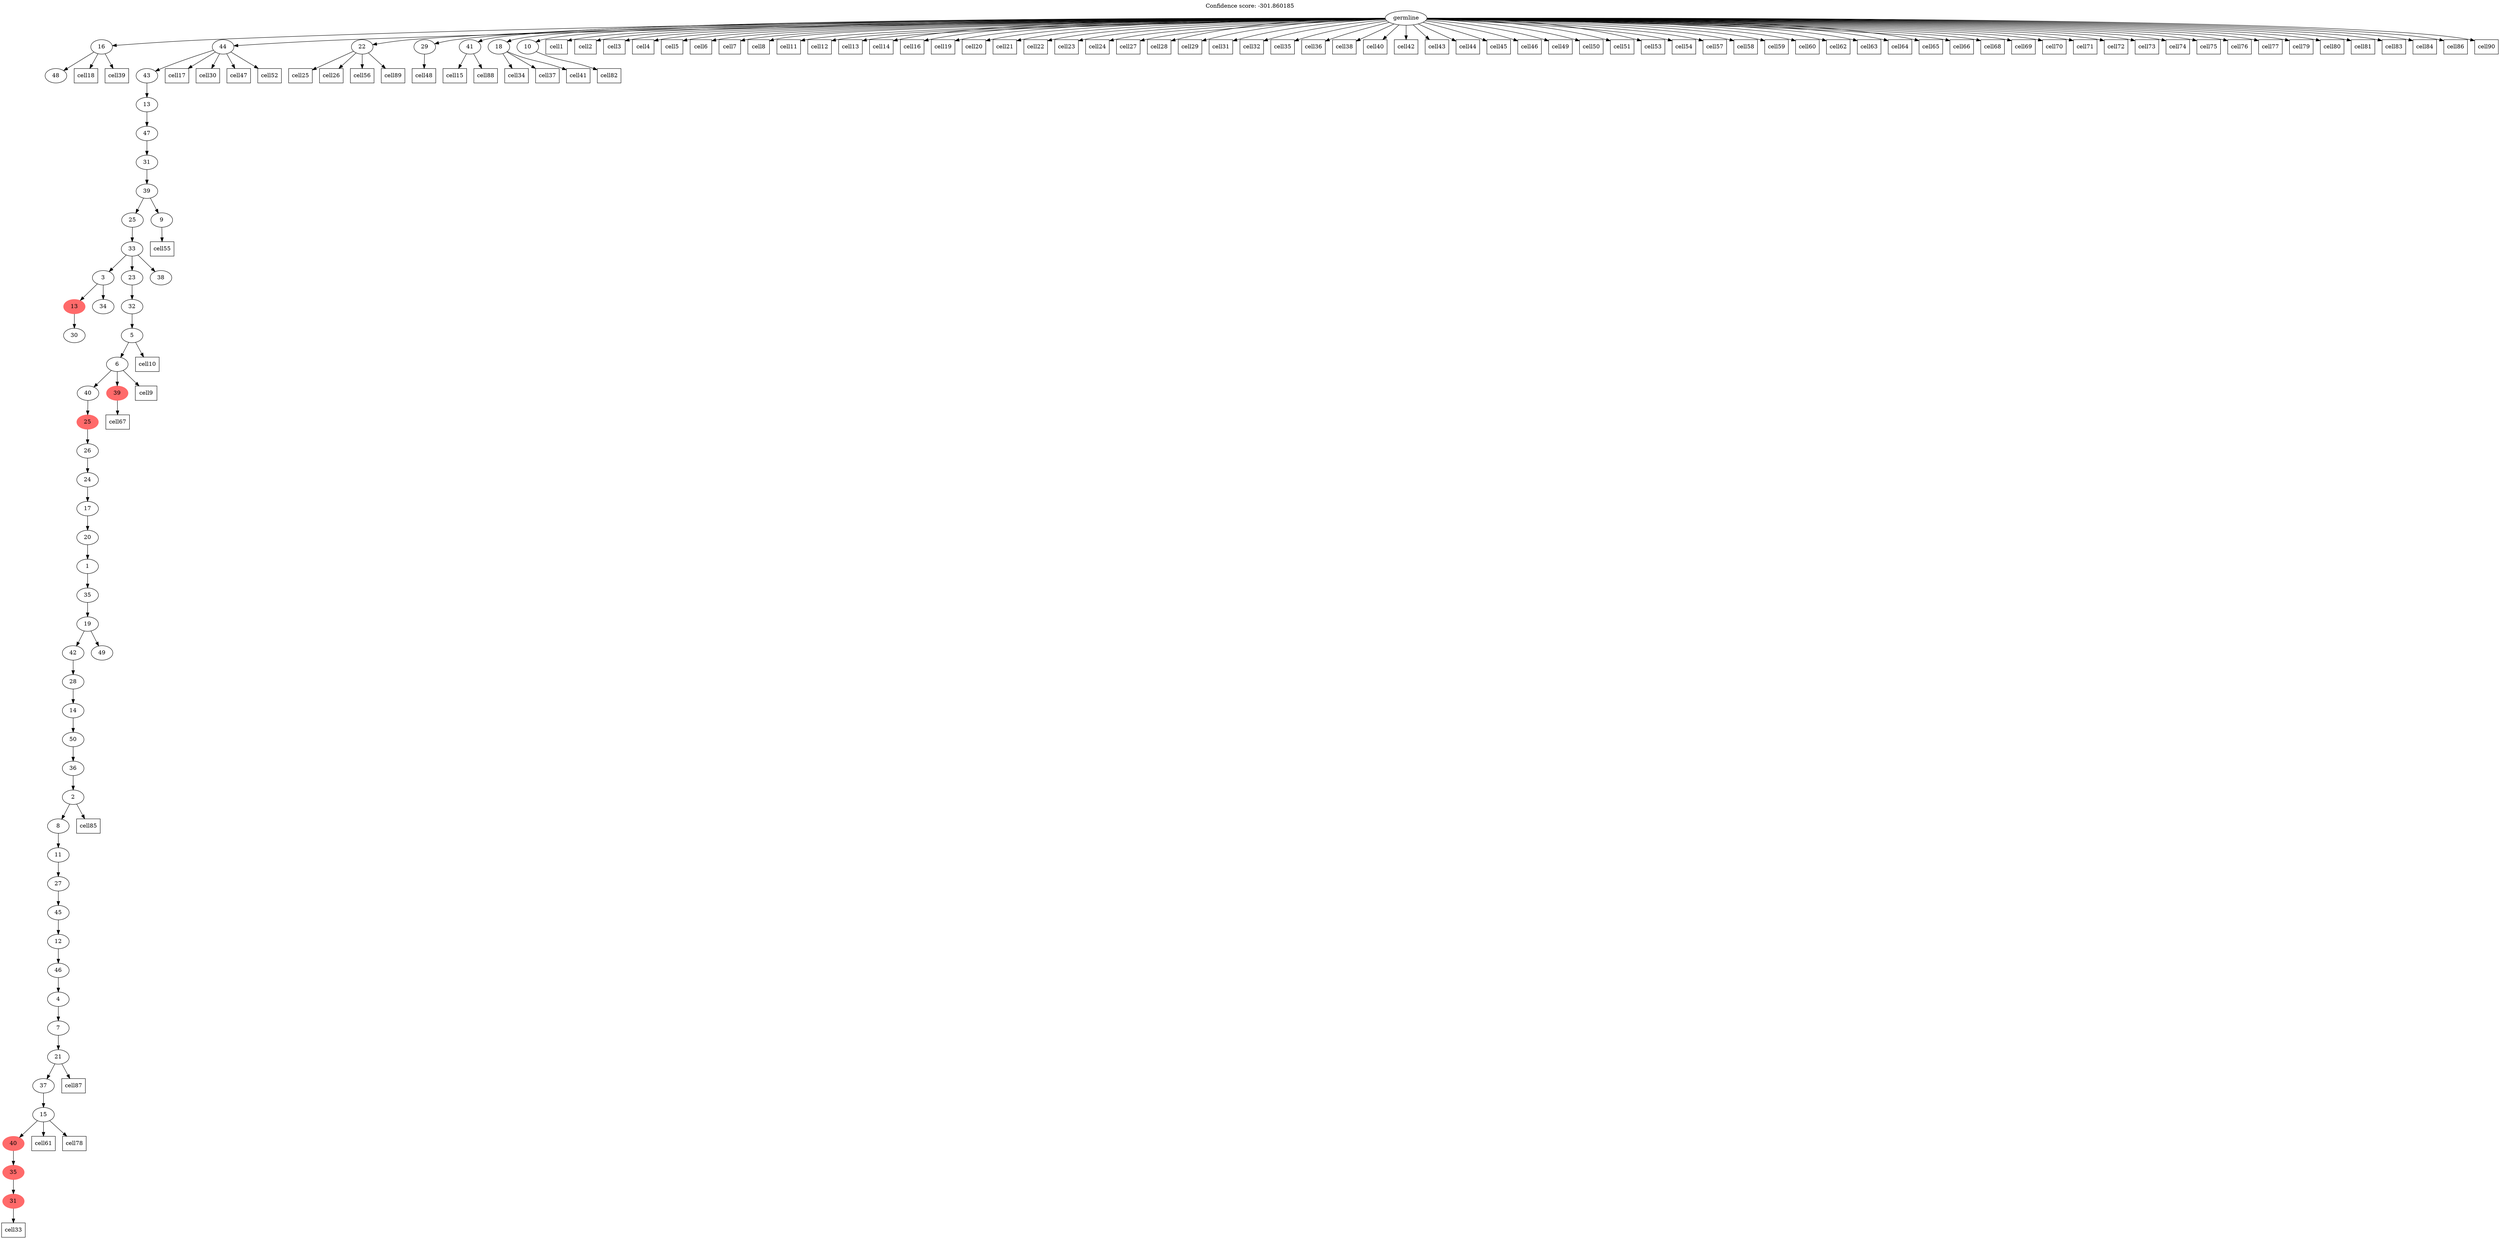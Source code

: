 digraph g {
	"54" -> "55";
	"55" [label="48"];
	"52" -> "53";
	"53" [label="30"];
	"50" -> "51";
	"51" [label="34"];
	"50" -> "52";
	"52" [color=indianred1, style=filled, label="13"];
	"45" -> "46";
	"46" [color=indianred1, style=filled, label="31"];
	"44" -> "45";
	"45" [color=indianred1, style=filled, label="35"];
	"43" -> "44";
	"44" [color=indianred1, style=filled, label="40"];
	"42" -> "43";
	"43" [label="15"];
	"41" -> "42";
	"42" [label="37"];
	"40" -> "41";
	"41" [label="21"];
	"39" -> "40";
	"40" [label="7"];
	"38" -> "39";
	"39" [label="4"];
	"37" -> "38";
	"38" [label="46"];
	"36" -> "37";
	"37" [label="12"];
	"35" -> "36";
	"36" [label="45"];
	"34" -> "35";
	"35" [label="27"];
	"33" -> "34";
	"34" [label="11"];
	"32" -> "33";
	"33" [label="8"];
	"31" -> "32";
	"32" [label="2"];
	"30" -> "31";
	"31" [label="36"];
	"29" -> "30";
	"30" [label="50"];
	"28" -> "29";
	"29" [label="14"];
	"27" -> "28";
	"28" [label="28"];
	"26" -> "27";
	"27" [label="42"];
	"26" -> "47";
	"47" [label="49"];
	"25" -> "26";
	"26" [label="19"];
	"24" -> "25";
	"25" [label="35"];
	"23" -> "24";
	"24" [label="1"];
	"22" -> "23";
	"23" [label="20"];
	"21" -> "22";
	"22" [label="17"];
	"20" -> "21";
	"21" [label="24"];
	"19" -> "20";
	"20" [label="26"];
	"18" -> "19";
	"19" [color=indianred1, style=filled, label="25"];
	"17" -> "18";
	"18" [label="40"];
	"17" -> "48";
	"48" [color=indianred1, style=filled, label="39"];
	"16" -> "17";
	"17" [label="6"];
	"15" -> "16";
	"16" [label="5"];
	"14" -> "15";
	"15" [label="32"];
	"13" -> "14";
	"14" [label="23"];
	"13" -> "49";
	"49" [label="38"];
	"13" -> "50";
	"50" [label="3"];
	"12" -> "13";
	"13" [label="33"];
	"10" -> "11";
	"11" [label="9"];
	"10" -> "12";
	"12" [label="25"];
	"9" -> "10";
	"10" [label="39"];
	"8" -> "9";
	"9" [label="31"];
	"7" -> "8";
	"8" [label="47"];
	"6" -> "7";
	"7" [label="13"];
	"5" -> "6";
	"6" [label="43"];
	"0" -> "1";
	"1" [label="22"];
	"0" -> "2";
	"2" [label="29"];
	"0" -> "3";
	"3" [label="41"];
	"0" -> "4";
	"4" [label="18"];
	"0" -> "5";
	"5" [label="44"];
	"0" -> "54";
	"54" [label="16"];
	"0" -> "56";
	"56" [label="10"];
	"0" [label="germline"];
	"0" -> "cell1";
	"cell1" [shape=box];
	"0" -> "cell2";
	"cell2" [shape=box];
	"0" -> "cell3";
	"cell3" [shape=box];
	"0" -> "cell4";
	"cell4" [shape=box];
	"0" -> "cell5";
	"cell5" [shape=box];
	"0" -> "cell6";
	"cell6" [shape=box];
	"0" -> "cell7";
	"cell7" [shape=box];
	"0" -> "cell8";
	"cell8" [shape=box];
	"17" -> "cell9";
	"cell9" [shape=box];
	"16" -> "cell10";
	"cell10" [shape=box];
	"0" -> "cell11";
	"cell11" [shape=box];
	"0" -> "cell12";
	"cell12" [shape=box];
	"0" -> "cell13";
	"cell13" [shape=box];
	"0" -> "cell14";
	"cell14" [shape=box];
	"3" -> "cell15";
	"cell15" [shape=box];
	"0" -> "cell16";
	"cell16" [shape=box];
	"5" -> "cell17";
	"cell17" [shape=box];
	"54" -> "cell18";
	"cell18" [shape=box];
	"0" -> "cell19";
	"cell19" [shape=box];
	"0" -> "cell20";
	"cell20" [shape=box];
	"0" -> "cell21";
	"cell21" [shape=box];
	"0" -> "cell22";
	"cell22" [shape=box];
	"0" -> "cell23";
	"cell23" [shape=box];
	"0" -> "cell24";
	"cell24" [shape=box];
	"1" -> "cell25";
	"cell25" [shape=box];
	"1" -> "cell26";
	"cell26" [shape=box];
	"0" -> "cell27";
	"cell27" [shape=box];
	"0" -> "cell28";
	"cell28" [shape=box];
	"0" -> "cell29";
	"cell29" [shape=box];
	"5" -> "cell30";
	"cell30" [shape=box];
	"0" -> "cell31";
	"cell31" [shape=box];
	"0" -> "cell32";
	"cell32" [shape=box];
	"46" -> "cell33";
	"cell33" [shape=box];
	"4" -> "cell34";
	"cell34" [shape=box];
	"0" -> "cell35";
	"cell35" [shape=box];
	"0" -> "cell36";
	"cell36" [shape=box];
	"4" -> "cell37";
	"cell37" [shape=box];
	"0" -> "cell38";
	"cell38" [shape=box];
	"54" -> "cell39";
	"cell39" [shape=box];
	"0" -> "cell40";
	"cell40" [shape=box];
	"4" -> "cell41";
	"cell41" [shape=box];
	"0" -> "cell42";
	"cell42" [shape=box];
	"0" -> "cell43";
	"cell43" [shape=box];
	"0" -> "cell44";
	"cell44" [shape=box];
	"0" -> "cell45";
	"cell45" [shape=box];
	"0" -> "cell46";
	"cell46" [shape=box];
	"5" -> "cell47";
	"cell47" [shape=box];
	"2" -> "cell48";
	"cell48" [shape=box];
	"0" -> "cell49";
	"cell49" [shape=box];
	"0" -> "cell50";
	"cell50" [shape=box];
	"0" -> "cell51";
	"cell51" [shape=box];
	"5" -> "cell52";
	"cell52" [shape=box];
	"0" -> "cell53";
	"cell53" [shape=box];
	"0" -> "cell54";
	"cell54" [shape=box];
	"11" -> "cell55";
	"cell55" [shape=box];
	"1" -> "cell56";
	"cell56" [shape=box];
	"0" -> "cell57";
	"cell57" [shape=box];
	"0" -> "cell58";
	"cell58" [shape=box];
	"0" -> "cell59";
	"cell59" [shape=box];
	"0" -> "cell60";
	"cell60" [shape=box];
	"43" -> "cell61";
	"cell61" [shape=box];
	"0" -> "cell62";
	"cell62" [shape=box];
	"0" -> "cell63";
	"cell63" [shape=box];
	"0" -> "cell64";
	"cell64" [shape=box];
	"0" -> "cell65";
	"cell65" [shape=box];
	"0" -> "cell66";
	"cell66" [shape=box];
	"48" -> "cell67";
	"cell67" [shape=box];
	"0" -> "cell68";
	"cell68" [shape=box];
	"0" -> "cell69";
	"cell69" [shape=box];
	"0" -> "cell70";
	"cell70" [shape=box];
	"0" -> "cell71";
	"cell71" [shape=box];
	"0" -> "cell72";
	"cell72" [shape=box];
	"0" -> "cell73";
	"cell73" [shape=box];
	"0" -> "cell74";
	"cell74" [shape=box];
	"0" -> "cell75";
	"cell75" [shape=box];
	"0" -> "cell76";
	"cell76" [shape=box];
	"0" -> "cell77";
	"cell77" [shape=box];
	"43" -> "cell78";
	"cell78" [shape=box];
	"0" -> "cell79";
	"cell79" [shape=box];
	"0" -> "cell80";
	"cell80" [shape=box];
	"0" -> "cell81";
	"cell81" [shape=box];
	"56" -> "cell82";
	"cell82" [shape=box];
	"0" -> "cell83";
	"cell83" [shape=box];
	"0" -> "cell84";
	"cell84" [shape=box];
	"32" -> "cell85";
	"cell85" [shape=box];
	"0" -> "cell86";
	"cell86" [shape=box];
	"41" -> "cell87";
	"cell87" [shape=box];
	"3" -> "cell88";
	"cell88" [shape=box];
	"1" -> "cell89";
	"cell89" [shape=box];
	"0" -> "cell90";
	"cell90" [shape=box];
	labelloc="t";
	label="Confidence score: -301.860185";
}
